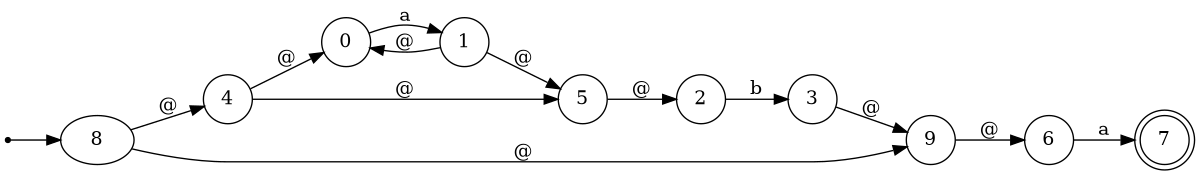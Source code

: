 digraph finite_state_machine {
	rankdir=LR size="8,5"
	ini [shape=point]
	ini -> 8
	node [shape=doublecircle]
	7
	node [shape=circle]
	0 -> 1 [label=a]
	2 -> 3 [label=b]
	4 -> 5 [label="@"]
	4 -> 0 [label="@"]
	1 -> 0 [label="@"]
	1 -> 5 [label="@"]
	5 -> 2 [label="@"]
	6 -> 7 [label=a]
	8 -> 9 [label="@"]
	8 -> 4 [label="@"]
	3 -> 9 [label="@"]
	9 -> 6 [label="@"]
}
